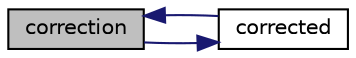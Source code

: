 digraph "correction"
{
  bgcolor="transparent";
  edge [fontname="Helvetica",fontsize="10",labelfontname="Helvetica",labelfontsize="10"];
  node [fontname="Helvetica",fontsize="10",shape=record];
  rankdir="LR";
  Node1 [label="correction",height=0.2,width=0.4,color="black", fillcolor="grey75", style="filled", fontcolor="black"];
  Node1 -> Node2 [color="midnightblue",fontsize="10",style="solid",fontname="Helvetica"];
  Node2 [label="corrected",height=0.2,width=0.4,color="black",URL="$a00827.html#a38c3af2f484a71e2cedacc747beafdfc",tooltip="Return true if this scheme uses an explicit correction. "];
  Node2 -> Node1 [color="midnightblue",fontsize="10",style="solid",fontname="Helvetica"];
}
